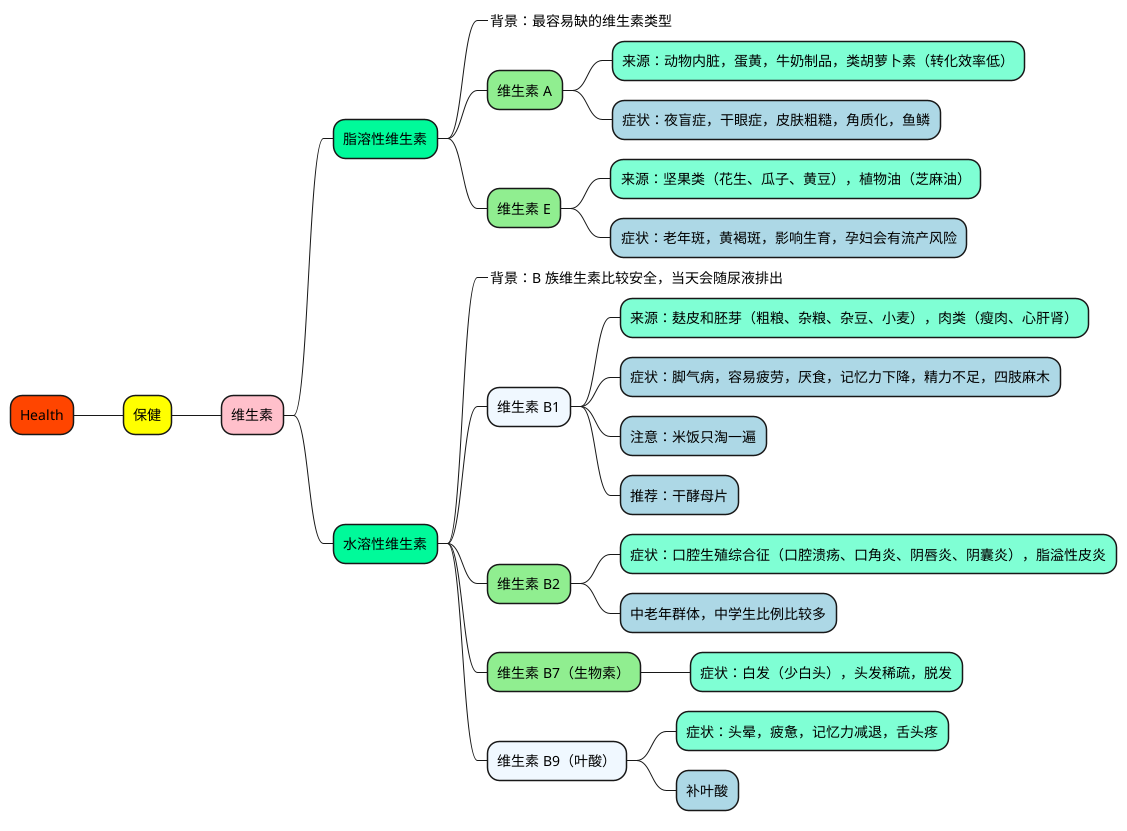 @startmindmap

+[#OrangeRed] Health

++[#yellow] 保健

+++[#Pink] 维生素

++++[#MediumSpringGreen] 脂溶性维生素

+++++[#LightGreen]_ 背景：最容易缺的维生素类型

+++++[#LightGreen] 维生素 A
++++++[#Aquamarine] 来源：动物内脏，蛋黄，牛奶制品，类胡萝卜素（转化效率低）
++++++[#LightBlue] 症状：夜盲症，干眼症，皮肤粗糙，角质化，鱼鳞

+++++[#LightGreen] 维生素 E
++++++[#Aquamarine] 来源：坚果类（花生、瓜子、黄豆），植物油（芝麻油）
++++++[#LightBlue] 症状：老年斑，黄褐斑，影响生育，孕妇会有流产风险


++++[#MediumSpringGreen] 水溶性维生素

+++++[#LightGreen]_ 背景：B 族维生素比较安全，当天会随尿液排出

+++++[#AliceBlue] 维生素 B1
++++++[#Aquamarine] 来源：麸皮和胚芽（粗粮、杂粮、杂豆、小麦），肉类（瘦肉、心肝肾）
++++++[#LightBlue] 症状：脚气病，容易疲劳，厌食，记忆力下降，精力不足，四肢麻木
++++++[#LightBlue] 注意：米饭只淘一遍
++++++[#LightBlue] 推荐：干酵母片

+++++[#LightGreen] 维生素 B2
++++++[#Aquamarine] 症状：口腔生殖综合征（口腔溃疡、口角炎、阴唇炎、阴囊炎），脂溢性皮炎
++++++[#LightBlue] 中老年群体，中学生比例比较多

+++++[#LightGreen] 维生素 B7（生物素）
++++++[#Aquamarine] 症状：白发（少白头），头发稀疏，脱发

+++++[#AliceBlue] 维生素 B9（叶酸）
++++++[#Aquamarine] 症状：头晕，疲惫，记忆力减退，舌头疼
++++++[#LightBlue] 补叶酸



'https://www.bilibili.com/video/BV1BY411T7Q


@endmindmap
